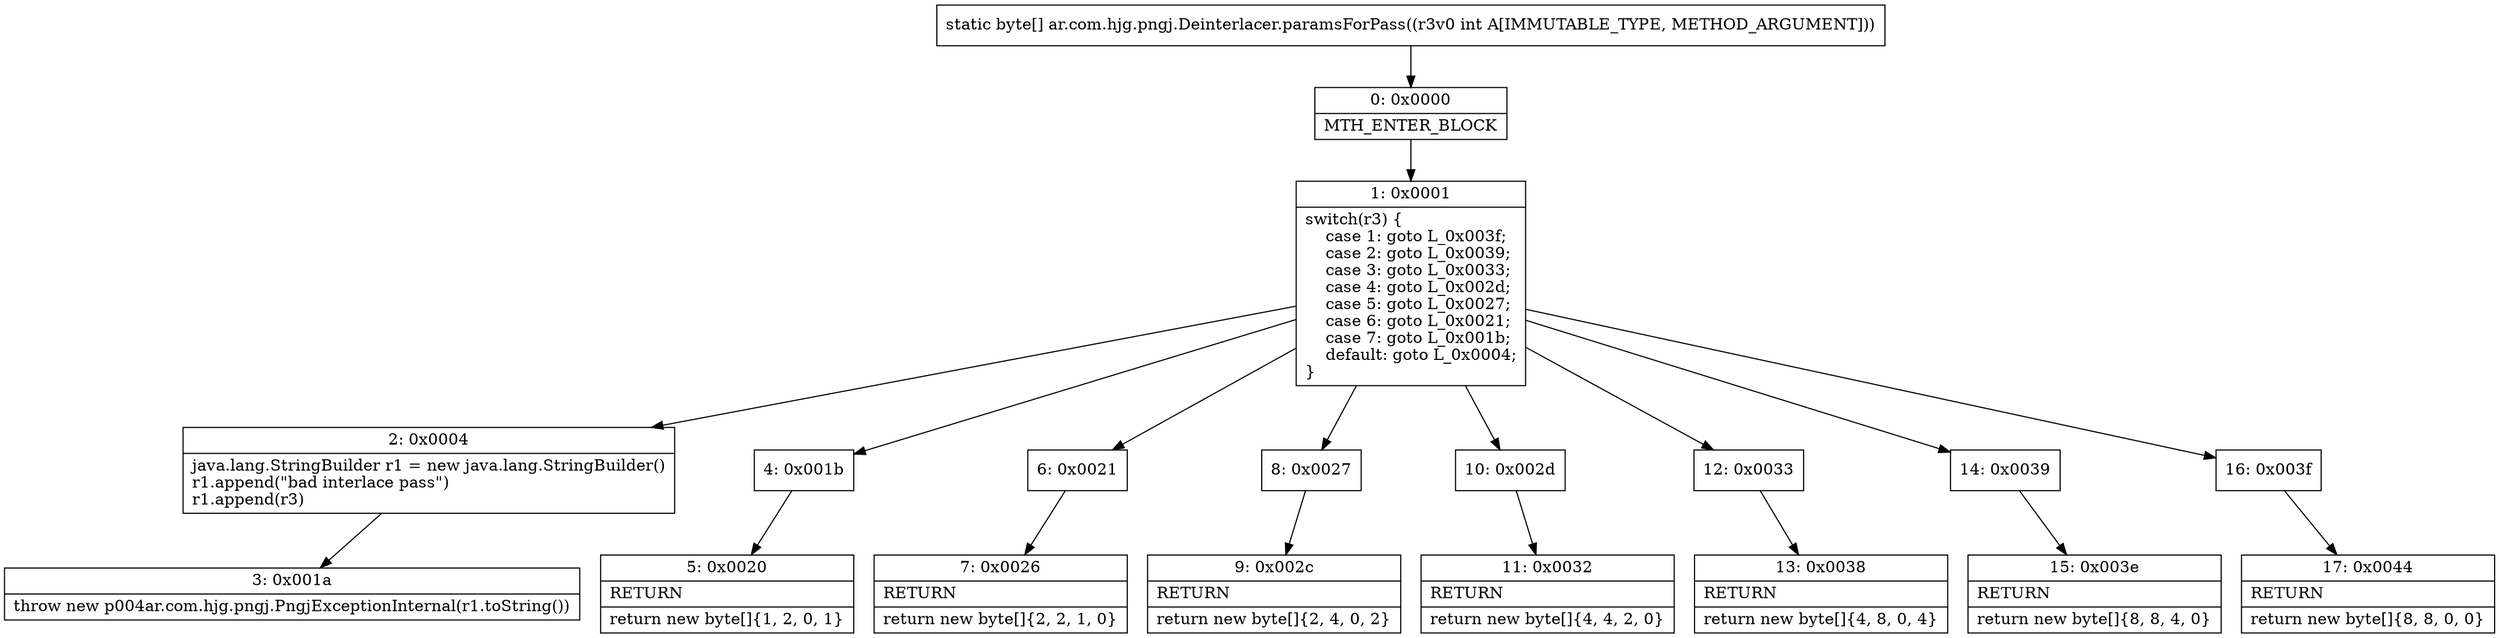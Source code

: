 digraph "CFG forar.com.hjg.pngj.Deinterlacer.paramsForPass(I)[B" {
Node_0 [shape=record,label="{0\:\ 0x0000|MTH_ENTER_BLOCK\l}"];
Node_1 [shape=record,label="{1\:\ 0x0001|switch(r3) \{\l    case 1: goto L_0x003f;\l    case 2: goto L_0x0039;\l    case 3: goto L_0x0033;\l    case 4: goto L_0x002d;\l    case 5: goto L_0x0027;\l    case 6: goto L_0x0021;\l    case 7: goto L_0x001b;\l    default: goto L_0x0004;\l\}\l}"];
Node_2 [shape=record,label="{2\:\ 0x0004|java.lang.StringBuilder r1 = new java.lang.StringBuilder()\lr1.append(\"bad interlace pass\")\lr1.append(r3)\l}"];
Node_3 [shape=record,label="{3\:\ 0x001a|throw new p004ar.com.hjg.pngj.PngjExceptionInternal(r1.toString())\l}"];
Node_4 [shape=record,label="{4\:\ 0x001b}"];
Node_5 [shape=record,label="{5\:\ 0x0020|RETURN\l|return new byte[]\{1, 2, 0, 1\}\l}"];
Node_6 [shape=record,label="{6\:\ 0x0021}"];
Node_7 [shape=record,label="{7\:\ 0x0026|RETURN\l|return new byte[]\{2, 2, 1, 0\}\l}"];
Node_8 [shape=record,label="{8\:\ 0x0027}"];
Node_9 [shape=record,label="{9\:\ 0x002c|RETURN\l|return new byte[]\{2, 4, 0, 2\}\l}"];
Node_10 [shape=record,label="{10\:\ 0x002d}"];
Node_11 [shape=record,label="{11\:\ 0x0032|RETURN\l|return new byte[]\{4, 4, 2, 0\}\l}"];
Node_12 [shape=record,label="{12\:\ 0x0033}"];
Node_13 [shape=record,label="{13\:\ 0x0038|RETURN\l|return new byte[]\{4, 8, 0, 4\}\l}"];
Node_14 [shape=record,label="{14\:\ 0x0039}"];
Node_15 [shape=record,label="{15\:\ 0x003e|RETURN\l|return new byte[]\{8, 8, 4, 0\}\l}"];
Node_16 [shape=record,label="{16\:\ 0x003f}"];
Node_17 [shape=record,label="{17\:\ 0x0044|RETURN\l|return new byte[]\{8, 8, 0, 0\}\l}"];
MethodNode[shape=record,label="{static byte[] ar.com.hjg.pngj.Deinterlacer.paramsForPass((r3v0 int A[IMMUTABLE_TYPE, METHOD_ARGUMENT])) }"];
MethodNode -> Node_0;
Node_0 -> Node_1;
Node_1 -> Node_2;
Node_1 -> Node_4;
Node_1 -> Node_6;
Node_1 -> Node_8;
Node_1 -> Node_10;
Node_1 -> Node_12;
Node_1 -> Node_14;
Node_1 -> Node_16;
Node_2 -> Node_3;
Node_4 -> Node_5;
Node_6 -> Node_7;
Node_8 -> Node_9;
Node_10 -> Node_11;
Node_12 -> Node_13;
Node_14 -> Node_15;
Node_16 -> Node_17;
}

